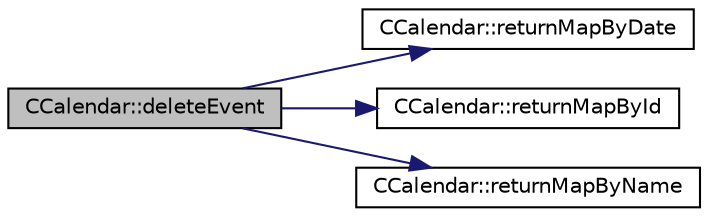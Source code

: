 digraph "CCalendar::deleteEvent"
{
 // LATEX_PDF_SIZE
  edge [fontname="Helvetica",fontsize="10",labelfontname="Helvetica",labelfontsize="10"];
  node [fontname="Helvetica",fontsize="10",shape=record];
  rankdir="LR";
  Node1 [label="CCalendar::deleteEvent",height=0.2,width=0.4,color="black", fillcolor="grey75", style="filled", fontcolor="black",tooltip=" "];
  Node1 -> Node2 [color="midnightblue",fontsize="10",style="solid",fontname="Helvetica"];
  Node2 [label="CCalendar::returnMapByDate",height=0.2,width=0.4,color="black", fillcolor="white", style="filled",URL="$classCCalendar.html#a6dcbdf6dedfadc8905159e522a87cead",tooltip=" "];
  Node1 -> Node3 [color="midnightblue",fontsize="10",style="solid",fontname="Helvetica"];
  Node3 [label="CCalendar::returnMapById",height=0.2,width=0.4,color="black", fillcolor="white", style="filled",URL="$classCCalendar.html#a1120052209755bc9b1aff8b9f5e50eba",tooltip=" "];
  Node1 -> Node4 [color="midnightblue",fontsize="10",style="solid",fontname="Helvetica"];
  Node4 [label="CCalendar::returnMapByName",height=0.2,width=0.4,color="black", fillcolor="white", style="filled",URL="$classCCalendar.html#a60b07c55f05e291a077a3521e085e706",tooltip=" "];
}
